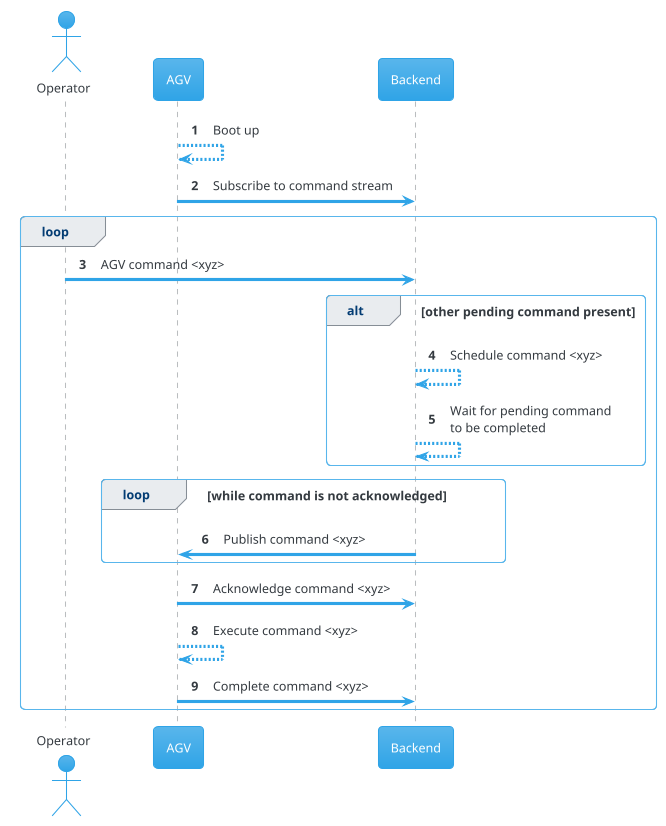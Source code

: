 @startuml
'https://plantuml.com/sequence-diagram
!theme cerulean

autonumber

actor Operator
participant AGV
participant Backend

AGV --> AGV: Boot up
AGV -> Backend: Subscribe to command stream

loop
Operator -> Backend: AGV command <xyz>

alt other pending command present
Backend --> Backend: Schedule command <xyz>
Backend --> Backend: Wait for pending command\nto be completed
end

loop while command is not acknowledged
Backend -> AGV: Publish command <xyz>
end

AGV -> Backend: Acknowledge command <xyz>
AGV --> AGV: Execute command <xyz>
AGV -> Backend: Complete command <xyz>
end

@enduml